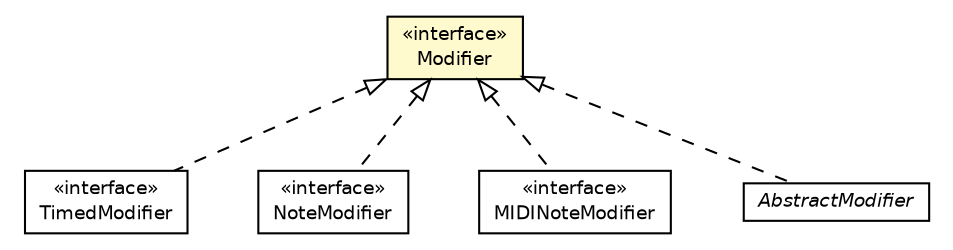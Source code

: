 #!/usr/local/bin/dot
#
# Class diagram 
# Generated by UMLGraph version R5_6-24-gf6e263 (http://www.umlgraph.org/)
#

digraph G {
	edge [fontname="Helvetica",fontsize=10,labelfontname="Helvetica",labelfontsize=10];
	node [fontname="Helvetica",fontsize=10,shape=plaintext];
	nodesep=0.25;
	ranksep=0.5;
	// com.rockhoppertech.music.modifiers.TimedModifier
	c7307 [label=<<table title="com.rockhoppertech.music.modifiers.TimedModifier" border="0" cellborder="1" cellspacing="0" cellpadding="2" port="p" href="./TimedModifier.html">
		<tr><td><table border="0" cellspacing="0" cellpadding="1">
<tr><td align="center" balign="center"> &#171;interface&#187; </td></tr>
<tr><td align="center" balign="center"> TimedModifier </td></tr>
		</table></td></tr>
		</table>>, URL="./TimedModifier.html", fontname="Helvetica", fontcolor="black", fontsize=9.0];
	// com.rockhoppertech.music.modifiers.NoteModifier
	c7310 [label=<<table title="com.rockhoppertech.music.modifiers.NoteModifier" border="0" cellborder="1" cellspacing="0" cellpadding="2" port="p" href="./NoteModifier.html">
		<tr><td><table border="0" cellspacing="0" cellpadding="1">
<tr><td align="center" balign="center"> &#171;interface&#187; </td></tr>
<tr><td align="center" balign="center"> NoteModifier </td></tr>
		</table></td></tr>
		</table>>, URL="./NoteModifier.html", fontname="Helvetica", fontcolor="black", fontsize=9.0];
	// com.rockhoppertech.music.modifiers.Modifier
	c7312 [label=<<table title="com.rockhoppertech.music.modifiers.Modifier" border="0" cellborder="1" cellspacing="0" cellpadding="2" port="p" bgcolor="lemonChiffon" href="./Modifier.html">
		<tr><td><table border="0" cellspacing="0" cellpadding="1">
<tr><td align="center" balign="center"> &#171;interface&#187; </td></tr>
<tr><td align="center" balign="center"> Modifier </td></tr>
		</table></td></tr>
		</table>>, URL="./Modifier.html", fontname="Helvetica", fontcolor="black", fontsize=9.0];
	// com.rockhoppertech.music.modifiers.MIDINoteModifier
	c7314 [label=<<table title="com.rockhoppertech.music.modifiers.MIDINoteModifier" border="0" cellborder="1" cellspacing="0" cellpadding="2" port="p" href="./MIDINoteModifier.html">
		<tr><td><table border="0" cellspacing="0" cellpadding="1">
<tr><td align="center" balign="center"> &#171;interface&#187; </td></tr>
<tr><td align="center" balign="center"> MIDINoteModifier </td></tr>
		</table></td></tr>
		</table>>, URL="./MIDINoteModifier.html", fontname="Helvetica", fontcolor="black", fontsize=9.0];
	// com.rockhoppertech.music.modifiers.AbstractModifier
	c7319 [label=<<table title="com.rockhoppertech.music.modifiers.AbstractModifier" border="0" cellborder="1" cellspacing="0" cellpadding="2" port="p" href="./AbstractModifier.html">
		<tr><td><table border="0" cellspacing="0" cellpadding="1">
<tr><td align="center" balign="center"><font face="Helvetica-Oblique"> AbstractModifier </font></td></tr>
		</table></td></tr>
		</table>>, URL="./AbstractModifier.html", fontname="Helvetica", fontcolor="black", fontsize=9.0];
	//com.rockhoppertech.music.modifiers.TimedModifier implements com.rockhoppertech.music.modifiers.Modifier
	c7312:p -> c7307:p [dir=back,arrowtail=empty,style=dashed];
	//com.rockhoppertech.music.modifiers.NoteModifier implements com.rockhoppertech.music.modifiers.Modifier
	c7312:p -> c7310:p [dir=back,arrowtail=empty,style=dashed];
	//com.rockhoppertech.music.modifiers.MIDINoteModifier implements com.rockhoppertech.music.modifiers.Modifier
	c7312:p -> c7314:p [dir=back,arrowtail=empty,style=dashed];
	//com.rockhoppertech.music.modifiers.AbstractModifier implements com.rockhoppertech.music.modifiers.Modifier
	c7312:p -> c7319:p [dir=back,arrowtail=empty,style=dashed];
}

